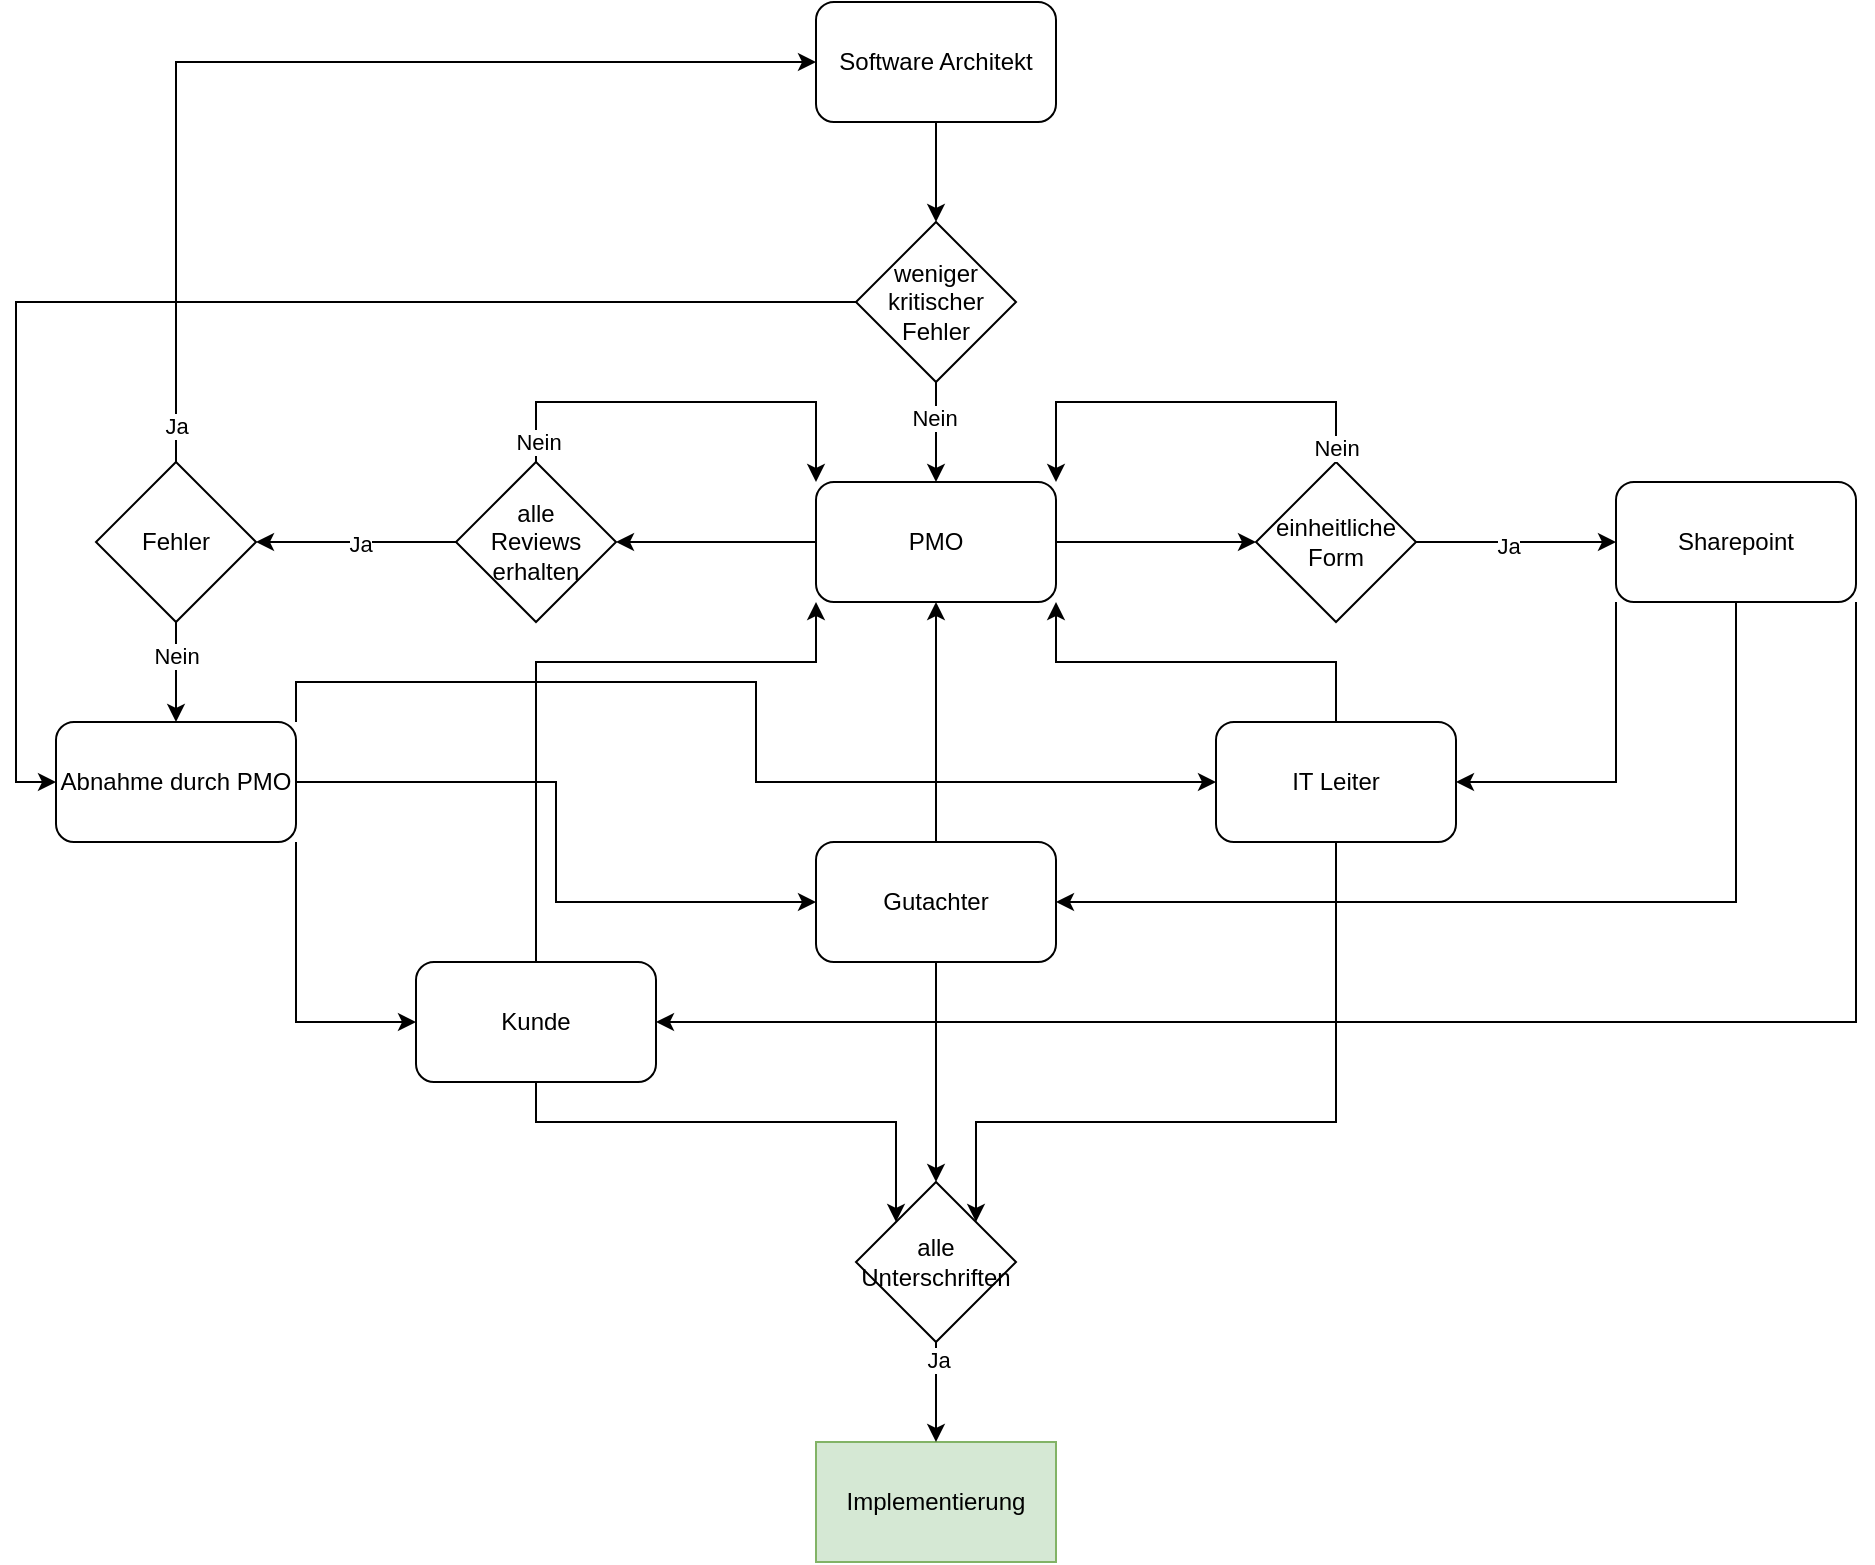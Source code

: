 <mxfile version="24.7.17">
  <diagram id="C5RBs43oDa-KdzZeNtuy" name="Page-1">
    <mxGraphModel dx="2947" dy="2409" grid="1" gridSize="10" guides="1" tooltips="1" connect="1" arrows="1" fold="1" page="1" pageScale="1" pageWidth="827" pageHeight="1169" math="0" shadow="0">
      <root>
        <mxCell id="WIyWlLk6GJQsqaUBKTNV-0" />
        <mxCell id="WIyWlLk6GJQsqaUBKTNV-1" parent="WIyWlLk6GJQsqaUBKTNV-0" />
        <mxCell id="UOhAWtdppKsYWpPjZHoK-34" style="edgeStyle=orthogonalEdgeStyle;rounded=0;orthogonalLoop=1;jettySize=auto;html=1;exitX=0.5;exitY=1;exitDx=0;exitDy=0;entryX=0.5;entryY=0;entryDx=0;entryDy=0;" edge="1" parent="WIyWlLk6GJQsqaUBKTNV-1" source="UOhAWtdppKsYWpPjZHoK-0" target="UOhAWtdppKsYWpPjZHoK-33">
          <mxGeometry relative="1" as="geometry" />
        </mxCell>
        <mxCell id="UOhAWtdppKsYWpPjZHoK-0" value="Software Architekt" style="rounded=1;whiteSpace=wrap;html=1;" vertex="1" parent="WIyWlLk6GJQsqaUBKTNV-1">
          <mxGeometry x="320" y="-120" width="120" height="60" as="geometry" />
        </mxCell>
        <mxCell id="UOhAWtdppKsYWpPjZHoK-22" style="edgeStyle=orthogonalEdgeStyle;rounded=0;orthogonalLoop=1;jettySize=auto;html=1;exitX=0;exitY=0.5;exitDx=0;exitDy=0;entryX=1;entryY=0.5;entryDx=0;entryDy=0;" edge="1" parent="WIyWlLk6GJQsqaUBKTNV-1" source="UOhAWtdppKsYWpPjZHoK-2" target="UOhAWtdppKsYWpPjZHoK-21">
          <mxGeometry relative="1" as="geometry" />
        </mxCell>
        <mxCell id="UOhAWtdppKsYWpPjZHoK-2" value="PMO" style="rounded=1;whiteSpace=wrap;html=1;" vertex="1" parent="WIyWlLk6GJQsqaUBKTNV-1">
          <mxGeometry x="320" y="120" width="120" height="60" as="geometry" />
        </mxCell>
        <mxCell id="UOhAWtdppKsYWpPjZHoK-48" style="edgeStyle=orthogonalEdgeStyle;rounded=0;orthogonalLoop=1;jettySize=auto;html=1;exitX=0.5;exitY=1;exitDx=0;exitDy=0;entryX=1;entryY=0.5;entryDx=0;entryDy=0;" edge="1" parent="WIyWlLk6GJQsqaUBKTNV-1" source="UOhAWtdppKsYWpPjZHoK-3" target="UOhAWtdppKsYWpPjZHoK-13">
          <mxGeometry relative="1" as="geometry" />
        </mxCell>
        <mxCell id="UOhAWtdppKsYWpPjZHoK-49" style="edgeStyle=orthogonalEdgeStyle;rounded=0;orthogonalLoop=1;jettySize=auto;html=1;exitX=1;exitY=1;exitDx=0;exitDy=0;entryX=1;entryY=0.5;entryDx=0;entryDy=0;" edge="1" parent="WIyWlLk6GJQsqaUBKTNV-1" source="UOhAWtdppKsYWpPjZHoK-3" target="UOhAWtdppKsYWpPjZHoK-12">
          <mxGeometry relative="1" as="geometry" />
        </mxCell>
        <mxCell id="UOhAWtdppKsYWpPjZHoK-53" style="edgeStyle=orthogonalEdgeStyle;rounded=0;orthogonalLoop=1;jettySize=auto;html=1;exitX=0;exitY=1;exitDx=0;exitDy=0;entryX=1;entryY=0.5;entryDx=0;entryDy=0;" edge="1" parent="WIyWlLk6GJQsqaUBKTNV-1" source="UOhAWtdppKsYWpPjZHoK-3" target="UOhAWtdppKsYWpPjZHoK-14">
          <mxGeometry relative="1" as="geometry" />
        </mxCell>
        <mxCell id="UOhAWtdppKsYWpPjZHoK-3" value="Sharepoint" style="rounded=1;whiteSpace=wrap;html=1;" vertex="1" parent="WIyWlLk6GJQsqaUBKTNV-1">
          <mxGeometry x="720" y="120" width="120" height="60" as="geometry" />
        </mxCell>
        <mxCell id="UOhAWtdppKsYWpPjZHoK-5" value="einheitliche&lt;div&gt;Form&lt;/div&gt;" style="rhombus;whiteSpace=wrap;html=1;" vertex="1" parent="WIyWlLk6GJQsqaUBKTNV-1">
          <mxGeometry x="540" y="110" width="80" height="80" as="geometry" />
        </mxCell>
        <mxCell id="UOhAWtdppKsYWpPjZHoK-6" value="" style="endArrow=classic;html=1;rounded=0;exitX=1;exitY=0.5;exitDx=0;exitDy=0;entryX=0;entryY=0.5;entryDx=0;entryDy=0;" edge="1" parent="WIyWlLk6GJQsqaUBKTNV-1" source="UOhAWtdppKsYWpPjZHoK-2" target="UOhAWtdppKsYWpPjZHoK-5">
          <mxGeometry width="50" height="50" relative="1" as="geometry">
            <mxPoint x="360" y="340" as="sourcePoint" />
            <mxPoint x="410" y="290" as="targetPoint" />
          </mxGeometry>
        </mxCell>
        <mxCell id="UOhAWtdppKsYWpPjZHoK-7" value="" style="endArrow=classic;html=1;rounded=0;exitX=1;exitY=0.5;exitDx=0;exitDy=0;entryX=0;entryY=0.5;entryDx=0;entryDy=0;" edge="1" parent="WIyWlLk6GJQsqaUBKTNV-1" source="UOhAWtdppKsYWpPjZHoK-5" target="UOhAWtdppKsYWpPjZHoK-3">
          <mxGeometry width="50" height="50" relative="1" as="geometry">
            <mxPoint x="360" y="340" as="sourcePoint" />
            <mxPoint x="410" y="290" as="targetPoint" />
          </mxGeometry>
        </mxCell>
        <mxCell id="UOhAWtdppKsYWpPjZHoK-8" value="Ja" style="edgeLabel;html=1;align=center;verticalAlign=middle;resizable=0;points=[];" vertex="1" connectable="0" parent="UOhAWtdppKsYWpPjZHoK-7">
          <mxGeometry x="-0.08" y="-2" relative="1" as="geometry">
            <mxPoint as="offset" />
          </mxGeometry>
        </mxCell>
        <mxCell id="UOhAWtdppKsYWpPjZHoK-9" value="" style="endArrow=classic;html=1;rounded=0;exitX=0.5;exitY=0;exitDx=0;exitDy=0;entryX=1;entryY=0;entryDx=0;entryDy=0;" edge="1" parent="WIyWlLk6GJQsqaUBKTNV-1" source="UOhAWtdppKsYWpPjZHoK-5" target="UOhAWtdppKsYWpPjZHoK-2">
          <mxGeometry width="50" height="50" relative="1" as="geometry">
            <mxPoint x="360" y="340" as="sourcePoint" />
            <mxPoint x="410" y="290" as="targetPoint" />
            <Array as="points">
              <mxPoint x="580" y="80" />
              <mxPoint x="440" y="80" />
            </Array>
          </mxGeometry>
        </mxCell>
        <mxCell id="UOhAWtdppKsYWpPjZHoK-10" value="Nein" style="edgeLabel;html=1;align=center;verticalAlign=middle;resizable=0;points=[];" vertex="1" connectable="0" parent="UOhAWtdppKsYWpPjZHoK-9">
          <mxGeometry x="-0.806" y="1" relative="1" as="geometry">
            <mxPoint x="1" y="13" as="offset" />
          </mxGeometry>
        </mxCell>
        <mxCell id="UOhAWtdppKsYWpPjZHoK-57" style="edgeStyle=orthogonalEdgeStyle;rounded=0;orthogonalLoop=1;jettySize=auto;html=1;exitX=0.5;exitY=1;exitDx=0;exitDy=0;entryX=0;entryY=0;entryDx=0;entryDy=0;" edge="1" parent="WIyWlLk6GJQsqaUBKTNV-1" source="UOhAWtdppKsYWpPjZHoK-12" target="UOhAWtdppKsYWpPjZHoK-56">
          <mxGeometry relative="1" as="geometry">
            <Array as="points">
              <mxPoint x="180" y="440" />
              <mxPoint x="360" y="440" />
            </Array>
          </mxGeometry>
        </mxCell>
        <mxCell id="UOhAWtdppKsYWpPjZHoK-12" value="Kunde" style="rounded=1;whiteSpace=wrap;html=1;" vertex="1" parent="WIyWlLk6GJQsqaUBKTNV-1">
          <mxGeometry x="120" y="360" width="120" height="60" as="geometry" />
        </mxCell>
        <mxCell id="UOhAWtdppKsYWpPjZHoK-19" style="edgeStyle=orthogonalEdgeStyle;rounded=0;orthogonalLoop=1;jettySize=auto;html=1;exitX=0.5;exitY=0;exitDx=0;exitDy=0;entryX=0.5;entryY=1;entryDx=0;entryDy=0;" edge="1" parent="WIyWlLk6GJQsqaUBKTNV-1" source="UOhAWtdppKsYWpPjZHoK-13" target="UOhAWtdppKsYWpPjZHoK-2">
          <mxGeometry relative="1" as="geometry" />
        </mxCell>
        <mxCell id="UOhAWtdppKsYWpPjZHoK-58" style="edgeStyle=orthogonalEdgeStyle;rounded=0;orthogonalLoop=1;jettySize=auto;html=1;exitX=0.5;exitY=1;exitDx=0;exitDy=0;entryX=0.5;entryY=0;entryDx=0;entryDy=0;" edge="1" parent="WIyWlLk6GJQsqaUBKTNV-1" source="UOhAWtdppKsYWpPjZHoK-13" target="UOhAWtdppKsYWpPjZHoK-56">
          <mxGeometry relative="1" as="geometry" />
        </mxCell>
        <mxCell id="UOhAWtdppKsYWpPjZHoK-13" value="Gutachter" style="rounded=1;whiteSpace=wrap;html=1;" vertex="1" parent="WIyWlLk6GJQsqaUBKTNV-1">
          <mxGeometry x="320" y="300" width="120" height="60" as="geometry" />
        </mxCell>
        <mxCell id="UOhAWtdppKsYWpPjZHoK-20" style="edgeStyle=orthogonalEdgeStyle;rounded=0;orthogonalLoop=1;jettySize=auto;html=1;exitX=0.5;exitY=0;exitDx=0;exitDy=0;entryX=1;entryY=1;entryDx=0;entryDy=0;" edge="1" parent="WIyWlLk6GJQsqaUBKTNV-1" source="UOhAWtdppKsYWpPjZHoK-14" target="UOhAWtdppKsYWpPjZHoK-2">
          <mxGeometry relative="1" as="geometry" />
        </mxCell>
        <mxCell id="UOhAWtdppKsYWpPjZHoK-59" style="edgeStyle=orthogonalEdgeStyle;rounded=0;orthogonalLoop=1;jettySize=auto;html=1;exitX=0.5;exitY=1;exitDx=0;exitDy=0;entryX=1;entryY=0;entryDx=0;entryDy=0;" edge="1" parent="WIyWlLk6GJQsqaUBKTNV-1" source="UOhAWtdppKsYWpPjZHoK-14" target="UOhAWtdppKsYWpPjZHoK-56">
          <mxGeometry relative="1" as="geometry">
            <Array as="points">
              <mxPoint x="580" y="440" />
              <mxPoint x="400" y="440" />
            </Array>
          </mxGeometry>
        </mxCell>
        <mxCell id="UOhAWtdppKsYWpPjZHoK-14" value="IT Leiter" style="rounded=1;whiteSpace=wrap;html=1;" vertex="1" parent="WIyWlLk6GJQsqaUBKTNV-1">
          <mxGeometry x="520" y="240" width="120" height="60" as="geometry" />
        </mxCell>
        <mxCell id="UOhAWtdppKsYWpPjZHoK-18" value="" style="endArrow=classic;html=1;rounded=0;exitX=0.5;exitY=0;exitDx=0;exitDy=0;entryX=0;entryY=1;entryDx=0;entryDy=0;" edge="1" parent="WIyWlLk6GJQsqaUBKTNV-1" source="UOhAWtdppKsYWpPjZHoK-12" target="UOhAWtdppKsYWpPjZHoK-2">
          <mxGeometry width="50" height="50" relative="1" as="geometry">
            <mxPoint x="390" y="310" as="sourcePoint" />
            <mxPoint x="440" y="260" as="targetPoint" />
            <Array as="points">
              <mxPoint x="180" y="210" />
              <mxPoint x="320" y="210" />
            </Array>
          </mxGeometry>
        </mxCell>
        <mxCell id="UOhAWtdppKsYWpPjZHoK-23" style="edgeStyle=orthogonalEdgeStyle;rounded=0;orthogonalLoop=1;jettySize=auto;html=1;exitX=0.5;exitY=0;exitDx=0;exitDy=0;entryX=0;entryY=0;entryDx=0;entryDy=0;" edge="1" parent="WIyWlLk6GJQsqaUBKTNV-1" source="UOhAWtdppKsYWpPjZHoK-21" target="UOhAWtdppKsYWpPjZHoK-2">
          <mxGeometry relative="1" as="geometry">
            <Array as="points">
              <mxPoint x="180" y="80" />
              <mxPoint x="320" y="80" />
            </Array>
          </mxGeometry>
        </mxCell>
        <mxCell id="UOhAWtdppKsYWpPjZHoK-24" value="Nein" style="edgeLabel;html=1;align=center;verticalAlign=middle;resizable=0;points=[];" vertex="1" connectable="0" parent="UOhAWtdppKsYWpPjZHoK-23">
          <mxGeometry x="-0.905" y="-1" relative="1" as="geometry">
            <mxPoint as="offset" />
          </mxGeometry>
        </mxCell>
        <mxCell id="UOhAWtdppKsYWpPjZHoK-26" style="edgeStyle=orthogonalEdgeStyle;rounded=0;orthogonalLoop=1;jettySize=auto;html=1;exitX=0;exitY=0.5;exitDx=0;exitDy=0;entryX=1;entryY=0.5;entryDx=0;entryDy=0;" edge="1" parent="WIyWlLk6GJQsqaUBKTNV-1" source="UOhAWtdppKsYWpPjZHoK-21" target="UOhAWtdppKsYWpPjZHoK-25">
          <mxGeometry relative="1" as="geometry" />
        </mxCell>
        <mxCell id="UOhAWtdppKsYWpPjZHoK-27" value="Ja" style="edgeLabel;html=1;align=center;verticalAlign=middle;resizable=0;points=[];" vertex="1" connectable="0" parent="UOhAWtdppKsYWpPjZHoK-26">
          <mxGeometry x="-0.04" y="1" relative="1" as="geometry">
            <mxPoint as="offset" />
          </mxGeometry>
        </mxCell>
        <mxCell id="UOhAWtdppKsYWpPjZHoK-21" value="alle&lt;div&gt;&lt;span style=&quot;background-color: initial;&quot;&gt;Reviews&lt;/span&gt;&lt;div&gt;&lt;span style=&quot;background-color: initial;&quot;&gt;erhalten&lt;/span&gt;&lt;/div&gt;&lt;/div&gt;" style="rhombus;whiteSpace=wrap;html=1;" vertex="1" parent="WIyWlLk6GJQsqaUBKTNV-1">
          <mxGeometry x="140" y="110" width="80" height="80" as="geometry" />
        </mxCell>
        <mxCell id="UOhAWtdppKsYWpPjZHoK-28" style="edgeStyle=orthogonalEdgeStyle;rounded=0;orthogonalLoop=1;jettySize=auto;html=1;exitX=0.5;exitY=0;exitDx=0;exitDy=0;entryX=0;entryY=0.5;entryDx=0;entryDy=0;" edge="1" parent="WIyWlLk6GJQsqaUBKTNV-1" source="UOhAWtdppKsYWpPjZHoK-25" target="UOhAWtdppKsYWpPjZHoK-0">
          <mxGeometry relative="1" as="geometry">
            <Array as="points">
              <mxPoint y="-90" />
            </Array>
          </mxGeometry>
        </mxCell>
        <mxCell id="UOhAWtdppKsYWpPjZHoK-29" value="Ja" style="edgeLabel;html=1;align=center;verticalAlign=middle;resizable=0;points=[];" vertex="1" connectable="0" parent="UOhAWtdppKsYWpPjZHoK-28">
          <mxGeometry x="-0.93" relative="1" as="geometry">
            <mxPoint as="offset" />
          </mxGeometry>
        </mxCell>
        <mxCell id="UOhAWtdppKsYWpPjZHoK-45" style="edgeStyle=orthogonalEdgeStyle;rounded=0;orthogonalLoop=1;jettySize=auto;html=1;exitX=0.5;exitY=1;exitDx=0;exitDy=0;entryX=0.5;entryY=0;entryDx=0;entryDy=0;" edge="1" parent="WIyWlLk6GJQsqaUBKTNV-1" source="UOhAWtdppKsYWpPjZHoK-25" target="UOhAWtdppKsYWpPjZHoK-44">
          <mxGeometry relative="1" as="geometry" />
        </mxCell>
        <mxCell id="UOhAWtdppKsYWpPjZHoK-46" value="Nein" style="edgeLabel;html=1;align=center;verticalAlign=middle;resizable=0;points=[];" vertex="1" connectable="0" parent="UOhAWtdppKsYWpPjZHoK-45">
          <mxGeometry x="-0.326" relative="1" as="geometry">
            <mxPoint as="offset" />
          </mxGeometry>
        </mxCell>
        <mxCell id="UOhAWtdppKsYWpPjZHoK-25" value="Fehler" style="rhombus;whiteSpace=wrap;html=1;" vertex="1" parent="WIyWlLk6GJQsqaUBKTNV-1">
          <mxGeometry x="-40" y="110" width="80" height="80" as="geometry" />
        </mxCell>
        <mxCell id="UOhAWtdppKsYWpPjZHoK-35" style="edgeStyle=orthogonalEdgeStyle;rounded=0;orthogonalLoop=1;jettySize=auto;html=1;exitX=0.5;exitY=1;exitDx=0;exitDy=0;entryX=0.5;entryY=0;entryDx=0;entryDy=0;" edge="1" parent="WIyWlLk6GJQsqaUBKTNV-1" source="UOhAWtdppKsYWpPjZHoK-33" target="UOhAWtdppKsYWpPjZHoK-2">
          <mxGeometry relative="1" as="geometry" />
        </mxCell>
        <mxCell id="UOhAWtdppKsYWpPjZHoK-36" value="Nein" style="edgeLabel;html=1;align=center;verticalAlign=middle;resizable=0;points=[];" vertex="1" connectable="0" parent="UOhAWtdppKsYWpPjZHoK-35">
          <mxGeometry x="-0.305" y="-1" relative="1" as="geometry">
            <mxPoint as="offset" />
          </mxGeometry>
        </mxCell>
        <mxCell id="UOhAWtdppKsYWpPjZHoK-47" style="edgeStyle=orthogonalEdgeStyle;rounded=0;orthogonalLoop=1;jettySize=auto;html=1;exitX=0;exitY=0.5;exitDx=0;exitDy=0;entryX=0;entryY=0.5;entryDx=0;entryDy=0;" edge="1" parent="WIyWlLk6GJQsqaUBKTNV-1" source="UOhAWtdppKsYWpPjZHoK-33" target="UOhAWtdppKsYWpPjZHoK-44">
          <mxGeometry relative="1" as="geometry" />
        </mxCell>
        <mxCell id="UOhAWtdppKsYWpPjZHoK-33" value="weniger&lt;div&gt;kritischer&lt;/div&gt;&lt;div&gt;Fehler&lt;/div&gt;" style="rhombus;whiteSpace=wrap;html=1;" vertex="1" parent="WIyWlLk6GJQsqaUBKTNV-1">
          <mxGeometry x="340" y="-10" width="80" height="80" as="geometry" />
        </mxCell>
        <mxCell id="UOhAWtdppKsYWpPjZHoK-50" style="edgeStyle=orthogonalEdgeStyle;rounded=0;orthogonalLoop=1;jettySize=auto;html=1;exitX=1;exitY=0;exitDx=0;exitDy=0;entryX=0;entryY=0.5;entryDx=0;entryDy=0;" edge="1" parent="WIyWlLk6GJQsqaUBKTNV-1" source="UOhAWtdppKsYWpPjZHoK-44" target="UOhAWtdppKsYWpPjZHoK-14">
          <mxGeometry relative="1" as="geometry" />
        </mxCell>
        <mxCell id="UOhAWtdppKsYWpPjZHoK-51" style="edgeStyle=orthogonalEdgeStyle;rounded=0;orthogonalLoop=1;jettySize=auto;html=1;exitX=1;exitY=0.5;exitDx=0;exitDy=0;entryX=0;entryY=0.5;entryDx=0;entryDy=0;" edge="1" parent="WIyWlLk6GJQsqaUBKTNV-1" source="UOhAWtdppKsYWpPjZHoK-44" target="UOhAWtdppKsYWpPjZHoK-13">
          <mxGeometry relative="1" as="geometry" />
        </mxCell>
        <mxCell id="UOhAWtdppKsYWpPjZHoK-52" style="edgeStyle=orthogonalEdgeStyle;rounded=0;orthogonalLoop=1;jettySize=auto;html=1;exitX=1;exitY=1;exitDx=0;exitDy=0;entryX=0;entryY=0.5;entryDx=0;entryDy=0;" edge="1" parent="WIyWlLk6GJQsqaUBKTNV-1" source="UOhAWtdppKsYWpPjZHoK-44" target="UOhAWtdppKsYWpPjZHoK-12">
          <mxGeometry relative="1" as="geometry" />
        </mxCell>
        <mxCell id="UOhAWtdppKsYWpPjZHoK-44" value="Abnahme durch PMO" style="rounded=1;whiteSpace=wrap;html=1;" vertex="1" parent="WIyWlLk6GJQsqaUBKTNV-1">
          <mxGeometry x="-60" y="240" width="120" height="60" as="geometry" />
        </mxCell>
        <mxCell id="UOhAWtdppKsYWpPjZHoK-54" value="Implementierung" style="rounded=0;whiteSpace=wrap;html=1;fillColor=#d5e8d4;strokeColor=#82b366;" vertex="1" parent="WIyWlLk6GJQsqaUBKTNV-1">
          <mxGeometry x="320" y="600" width="120" height="60" as="geometry" />
        </mxCell>
        <mxCell id="UOhAWtdppKsYWpPjZHoK-60" style="edgeStyle=orthogonalEdgeStyle;rounded=0;orthogonalLoop=1;jettySize=auto;html=1;exitX=0.5;exitY=1;exitDx=0;exitDy=0;entryX=0.5;entryY=0;entryDx=0;entryDy=0;" edge="1" parent="WIyWlLk6GJQsqaUBKTNV-1" source="UOhAWtdppKsYWpPjZHoK-56" target="UOhAWtdppKsYWpPjZHoK-54">
          <mxGeometry relative="1" as="geometry" />
        </mxCell>
        <mxCell id="UOhAWtdppKsYWpPjZHoK-63" value="Ja" style="edgeLabel;html=1;align=center;verticalAlign=middle;resizable=0;points=[];" vertex="1" connectable="0" parent="UOhAWtdppKsYWpPjZHoK-60">
          <mxGeometry x="-0.634" y="1" relative="1" as="geometry">
            <mxPoint as="offset" />
          </mxGeometry>
        </mxCell>
        <mxCell id="UOhAWtdppKsYWpPjZHoK-56" value="alle&lt;div&gt;Unterschriften&lt;/div&gt;" style="rhombus;whiteSpace=wrap;html=1;" vertex="1" parent="WIyWlLk6GJQsqaUBKTNV-1">
          <mxGeometry x="340" y="470" width="80" height="80" as="geometry" />
        </mxCell>
      </root>
    </mxGraphModel>
  </diagram>
</mxfile>
